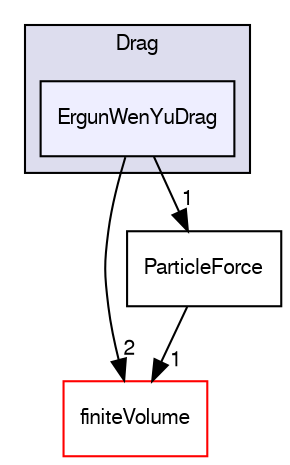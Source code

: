 digraph "src/lagrangian/intermediate/submodels/Kinematic/ParticleForces/Drag/ErgunWenYuDrag" {
  bgcolor=transparent;
  compound=true
  node [ fontsize="10", fontname="FreeSans"];
  edge [ labelfontsize="10", labelfontname="FreeSans"];
  subgraph clusterdir_620819115bb7ac1ed0b4d6e4ce0b4bd5 {
    graph [ bgcolor="#ddddee", pencolor="black", label="Drag" fontname="FreeSans", fontsize="10", URL="dir_620819115bb7ac1ed0b4d6e4ce0b4bd5.html"]
  dir_b529926956c716ce3d22a0b8d4c8ff65 [shape=box, label="ErgunWenYuDrag", style="filled", fillcolor="#eeeeff", pencolor="black", URL="dir_b529926956c716ce3d22a0b8d4c8ff65.html"];
  }
  dir_9bd15774b555cf7259a6fa18f99fe99b [shape=box label="finiteVolume" color="red" URL="dir_9bd15774b555cf7259a6fa18f99fe99b.html"];
  dir_6ac06ece5f26f1196a12108b46c15ea0 [shape=box label="ParticleForce" URL="dir_6ac06ece5f26f1196a12108b46c15ea0.html"];
  dir_6ac06ece5f26f1196a12108b46c15ea0->dir_9bd15774b555cf7259a6fa18f99fe99b [headlabel="1", labeldistance=1.5 headhref="dir_001380_000749.html"];
  dir_b529926956c716ce3d22a0b8d4c8ff65->dir_9bd15774b555cf7259a6fa18f99fe99b [headlabel="2", labeldistance=1.5 headhref="dir_001367_000749.html"];
  dir_b529926956c716ce3d22a0b8d4c8ff65->dir_6ac06ece5f26f1196a12108b46c15ea0 [headlabel="1", labeldistance=1.5 headhref="dir_001367_001380.html"];
}
